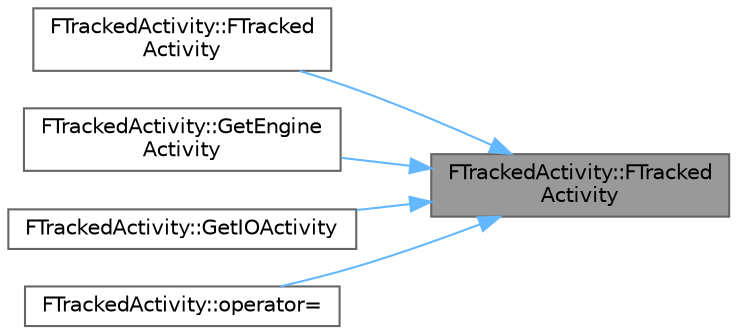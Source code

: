digraph "FTrackedActivity::FTrackedActivity"
{
 // INTERACTIVE_SVG=YES
 // LATEX_PDF_SIZE
  bgcolor="transparent";
  edge [fontname=Helvetica,fontsize=10,labelfontname=Helvetica,labelfontsize=10];
  node [fontname=Helvetica,fontsize=10,shape=box,height=0.2,width=0.4];
  rankdir="RL";
  Node1 [id="Node000001",label="FTrackedActivity::FTracked\lActivity",height=0.2,width=0.4,color="gray40", fillcolor="grey60", style="filled", fontcolor="black",tooltip="Ctor."];
  Node1 -> Node2 [id="edge1_Node000001_Node000002",dir="back",color="steelblue1",style="solid",tooltip=" "];
  Node2 [id="Node000002",label="FTrackedActivity::FTracked\lActivity",height=0.2,width=0.4,color="grey40", fillcolor="white", style="filled",URL="$db/db4/classFTrackedActivity.html#a4147e70d4f57a223136c636186adfd3e",tooltip=" "];
  Node1 -> Node3 [id="edge2_Node000001_Node000003",dir="back",color="steelblue1",style="solid",tooltip=" "];
  Node3 [id="Node000003",label="FTrackedActivity::GetEngine\lActivity",height=0.2,width=0.4,color="grey40", fillcolor="white", style="filled",URL="$db/db4/classFTrackedActivity.html#a5a58b777abdbbdace84a82142ce758dc",tooltip="Process Engine Activity."];
  Node1 -> Node4 [id="edge3_Node000001_Node000004",dir="back",color="steelblue1",style="solid",tooltip=" "];
  Node4 [id="Node000004",label="FTrackedActivity::GetIOActivity",height=0.2,width=0.4,color="grey40", fillcolor="white", style="filled",URL="$db/db4/classFTrackedActivity.html#ad42a4f57cefe1ac7b370ddc03ed2a336",tooltip="I/O Activity.Shows current I / O operation.If plugin / game have their own I / O, scopes will need to..."];
  Node1 -> Node5 [id="edge4_Node000001_Node000005",dir="back",color="steelblue1",style="solid",tooltip=" "];
  Node5 [id="Node000005",label="FTrackedActivity::operator=",height=0.2,width=0.4,color="grey40", fillcolor="white", style="filled",URL="$db/db4/classFTrackedActivity.html#afc57a29ca5f23f3e026de11338bab737",tooltip=" "];
}
